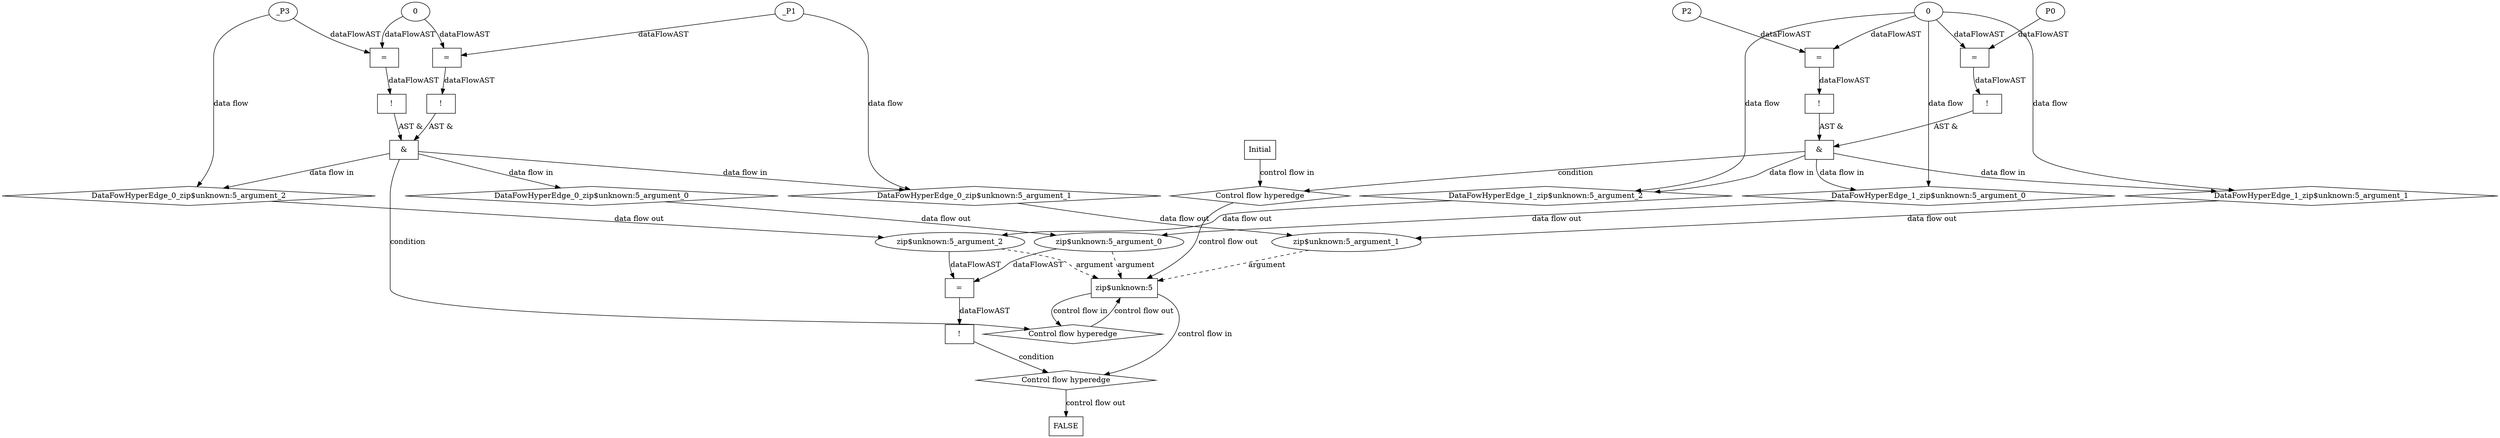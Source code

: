 digraph dag {
"zip$unknown:5" [label="zip$unknown:5" nodeName="zip$unknown:5" class=cfn  shape="rect"];
FALSE [label="FALSE" nodeName=FALSE class=cfn  shape="rect"];
Initial [label="Initial" nodeName=Initial class=cfn  shape="rect"];
ControlFowHyperEdge_0 [label="Control flow hyperedge" nodeName=ControlFowHyperEdge_0 class=controlFlowHyperEdge shape="diamond"];
"zip$unknown:5" -> ControlFowHyperEdge_0 [label="control flow in"]
ControlFowHyperEdge_0 -> "zip$unknown:5" [label="control flow out"]
ControlFowHyperEdge_1 [label="Control flow hyperedge" nodeName=ControlFowHyperEdge_1 class=controlFlowHyperEdge shape="diamond"];
"Initial" -> ControlFowHyperEdge_1 [label="control flow in"]
ControlFowHyperEdge_1 -> "zip$unknown:5" [label="control flow out"]
ControlFowHyperEdge_2 [label="Control flow hyperedge" nodeName=ControlFowHyperEdge_2 class=controlFlowHyperEdge shape="diamond"];
"zip$unknown:5" -> ControlFowHyperEdge_2 [label="control flow in"]
ControlFowHyperEdge_2 -> "FALSE" [label="control flow out"]
"zip$unknown:5_argument_0" [label="zip$unknown:5_argument_0" nodeName=argument0 class=argument  head="zip$unknown:5" shape="oval"];
"zip$unknown:5_argument_0" -> "zip$unknown:5"[label="argument" style="dashed"]
"zip$unknown:5_argument_1" [label="zip$unknown:5_argument_1" nodeName=argument1 class=argument  head="zip$unknown:5" shape="oval"];
"zip$unknown:5_argument_1" -> "zip$unknown:5"[label="argument" style="dashed"]
"zip$unknown:5_argument_2" [label="zip$unknown:5_argument_2" nodeName=argument2 class=argument  head="zip$unknown:5" shape="oval"];
"zip$unknown:5_argument_2" -> "zip$unknown:5"[label="argument" style="dashed"]

"xxxzip$unknown:5___zip$unknown:5_0xxx_and" [label="&" nodeName="xxxzip$unknown:5___zip$unknown:5_0xxx_and" class=Operator shape="rect"];
"xxxzip$unknown:5___zip$unknown:5_0xxxguard_0_node_0" [label="!" nodeName="xxxzip$unknown:5___zip$unknown:5_0xxxguard_0_node_0" class=Operator shape="rect"];
"xxxzip$unknown:5___zip$unknown:5_0xxxguard_0_node_1" [label="=" nodeName="xxxzip$unknown:5___zip$unknown:5_0xxxguard_0_node_1" class=Operator  shape="rect"];
"xxxzip$unknown:5___zip$unknown:5_0xxxguard_0_node_3" [label="0" nodeName="xxxzip$unknown:5___zip$unknown:5_0xxxguard_0_node_3" class=Literal ];
"xxxzip$unknown:5___zip$unknown:5_0xxxguard_0_node_1" -> "xxxzip$unknown:5___zip$unknown:5_0xxxguard_0_node_0"[label="dataFlowAST"]
"xxxzip$unknown:5___zip$unknown:5_0xxxdataFlow1_node_0" -> "xxxzip$unknown:5___zip$unknown:5_0xxxguard_0_node_1"[label="dataFlowAST"]
"xxxzip$unknown:5___zip$unknown:5_0xxxguard_0_node_3" -> "xxxzip$unknown:5___zip$unknown:5_0xxxguard_0_node_1"[label="dataFlowAST"]

"xxxzip$unknown:5___zip$unknown:5_0xxxguard_0_node_0" -> "xxxzip$unknown:5___zip$unknown:5_0xxx_and" [label="AST &"];
"xxxzip$unknown:5___zip$unknown:5_0xxxguard1_node_0" [label="!" nodeName="xxxzip$unknown:5___zip$unknown:5_0xxxguard1_node_0" class=Operator shape="rect"];
"xxxzip$unknown:5___zip$unknown:5_0xxxguard1_node_1" [label="=" nodeName="xxxzip$unknown:5___zip$unknown:5_0xxxguard1_node_1" class=Operator  shape="rect"];
"xxxzip$unknown:5___zip$unknown:5_0xxxguard1_node_1" -> "xxxzip$unknown:5___zip$unknown:5_0xxxguard1_node_0"[label="dataFlowAST"]
"xxxzip$unknown:5___zip$unknown:5_0xxxdataFlow_0_node_0" -> "xxxzip$unknown:5___zip$unknown:5_0xxxguard1_node_1"[label="dataFlowAST"]
"xxxzip$unknown:5___zip$unknown:5_0xxxguard_0_node_3" -> "xxxzip$unknown:5___zip$unknown:5_0xxxguard1_node_1"[label="dataFlowAST"]

"xxxzip$unknown:5___zip$unknown:5_0xxxguard1_node_0" -> "xxxzip$unknown:5___zip$unknown:5_0xxx_and" [label="AST &"];
"xxxzip$unknown:5___zip$unknown:5_0xxx_and" -> "ControlFowHyperEdge_0" [label="condition"];
"xxxzip$unknown:5___zip$unknown:5_0xxxdataFlow_0_node_0" [label="_P1" nodeName="xxxzip$unknown:5___zip$unknown:5_0xxxdataFlow_0_node_0" class=Constant ];

"xxxzip$unknown:5___zip$unknown:5_0xxxdataFlow_0_node_0" -> "DataFowHyperEdge_0_zip$unknown:5_argument_1" [label="data flow"];
"xxxzip$unknown:5___zip$unknown:5_0xxxdataFlow1_node_0" [label="_P3" nodeName="xxxzip$unknown:5___zip$unknown:5_0xxxdataFlow1_node_0" class=Constant ];

"xxxzip$unknown:5___zip$unknown:5_0xxxdataFlow1_node_0" -> "DataFowHyperEdge_0_zip$unknown:5_argument_2" [label="data flow"];
"xxxzip$unknown:5___Initial_1xxx_and" [label="&" nodeName="xxxzip$unknown:5___Initial_1xxx_and" class=Operator shape="rect"];
"xxxzip$unknown:5___Initial_1xxxguard_0_node_0" [label="!" nodeName="xxxzip$unknown:5___Initial_1xxxguard_0_node_0" class=Operator shape="rect"];
"xxxzip$unknown:5___Initial_1xxxguard_0_node_1" [label="=" nodeName="xxxzip$unknown:5___Initial_1xxxguard_0_node_1" class=Operator  shape="rect"];
"xxxzip$unknown:5___Initial_1xxxguard_0_node_2" [label="P2" nodeName="xxxzip$unknown:5___Initial_1xxxguard_0_node_2" class=Constant ];
"xxxzip$unknown:5___Initial_1xxxguard_0_node_1" -> "xxxzip$unknown:5___Initial_1xxxguard_0_node_0"[label="dataFlowAST"]
"xxxzip$unknown:5___Initial_1xxxguard_0_node_2" -> "xxxzip$unknown:5___Initial_1xxxguard_0_node_1"[label="dataFlowAST"]
"xxxzip$unknown:5___Initial_1xxxdataFlow_0_node_0" -> "xxxzip$unknown:5___Initial_1xxxguard_0_node_1"[label="dataFlowAST"]

"xxxzip$unknown:5___Initial_1xxxguard_0_node_0" -> "xxxzip$unknown:5___Initial_1xxx_and" [label="AST &"];
"xxxzip$unknown:5___Initial_1xxxguard1_node_0" [label="!" nodeName="xxxzip$unknown:5___Initial_1xxxguard1_node_0" class=Operator shape="rect"];
"xxxzip$unknown:5___Initial_1xxxguard1_node_1" [label="=" nodeName="xxxzip$unknown:5___Initial_1xxxguard1_node_1" class=Operator  shape="rect"];
"xxxzip$unknown:5___Initial_1xxxguard1_node_2" [label="P0" nodeName="xxxzip$unknown:5___Initial_1xxxguard1_node_2" class=Constant ];
"xxxzip$unknown:5___Initial_1xxxguard1_node_1" -> "xxxzip$unknown:5___Initial_1xxxguard1_node_0"[label="dataFlowAST"]
"xxxzip$unknown:5___Initial_1xxxguard1_node_2" -> "xxxzip$unknown:5___Initial_1xxxguard1_node_1"[label="dataFlowAST"]
"xxxzip$unknown:5___Initial_1xxxdataFlow_0_node_0" -> "xxxzip$unknown:5___Initial_1xxxguard1_node_1"[label="dataFlowAST"]

"xxxzip$unknown:5___Initial_1xxxguard1_node_0" -> "xxxzip$unknown:5___Initial_1xxx_and" [label="AST &"];
"xxxzip$unknown:5___Initial_1xxx_and" -> "ControlFowHyperEdge_1" [label="condition"];
"xxxzip$unknown:5___Initial_1xxxdataFlow_0_node_0" [label="0" nodeName="xxxzip$unknown:5___Initial_1xxxdataFlow_0_node_0" class=Literal ];

"xxxzip$unknown:5___Initial_1xxxdataFlow_0_node_0" -> "DataFowHyperEdge_1_zip$unknown:5_argument_0" [label="data flow"];

"xxxzip$unknown:5___Initial_1xxxdataFlow_0_node_0" -> "DataFowHyperEdge_1_zip$unknown:5_argument_1" [label="data flow"];

"xxxzip$unknown:5___Initial_1xxxdataFlow_0_node_0" -> "DataFowHyperEdge_1_zip$unknown:5_argument_2" [label="data flow"];
"xxxFALSE___zip$unknown:5_2xxxguard_0_node_0" [label="!" nodeName="xxxFALSE___zip$unknown:5_2xxxguard_0_node_0" class=Operator shape="rect"];
"xxxFALSE___zip$unknown:5_2xxxguard_0_node_1" [label="=" nodeName="xxxFALSE___zip$unknown:5_2xxxguard_0_node_1" class=Operator  shape="rect"];
"xxxFALSE___zip$unknown:5_2xxxguard_0_node_1" -> "xxxFALSE___zip$unknown:5_2xxxguard_0_node_0"[label="dataFlowAST"]
"zip$unknown:5_argument_0" -> "xxxFALSE___zip$unknown:5_2xxxguard_0_node_1"[label="dataFlowAST"]
"zip$unknown:5_argument_2" -> "xxxFALSE___zip$unknown:5_2xxxguard_0_node_1"[label="dataFlowAST"]

"xxxFALSE___zip$unknown:5_2xxxguard_0_node_0" -> "ControlFowHyperEdge_2" [label="condition"];
"DataFowHyperEdge_0_zip$unknown:5_argument_0" [label="DataFowHyperEdge_0_zip$unknown:5_argument_0" nodeName="DataFowHyperEdge_0_zip$unknown:5_argument_0" class=DataFlowHyperedge shape="diamond"];
"DataFowHyperEdge_0_zip$unknown:5_argument_0" -> "zip$unknown:5_argument_0"[label="data flow out"]
"xxxzip$unknown:5___zip$unknown:5_0xxx_and" -> "DataFowHyperEdge_0_zip$unknown:5_argument_0"[label="data flow in"]
"DataFowHyperEdge_0_zip$unknown:5_argument_1" [label="DataFowHyperEdge_0_zip$unknown:5_argument_1" nodeName="DataFowHyperEdge_0_zip$unknown:5_argument_1" class=DataFlowHyperedge shape="diamond"];
"DataFowHyperEdge_0_zip$unknown:5_argument_1" -> "zip$unknown:5_argument_1"[label="data flow out"]
"xxxzip$unknown:5___zip$unknown:5_0xxx_and" -> "DataFowHyperEdge_0_zip$unknown:5_argument_1"[label="data flow in"]
"DataFowHyperEdge_0_zip$unknown:5_argument_2" [label="DataFowHyperEdge_0_zip$unknown:5_argument_2" nodeName="DataFowHyperEdge_0_zip$unknown:5_argument_2" class=DataFlowHyperedge shape="diamond"];
"DataFowHyperEdge_0_zip$unknown:5_argument_2" -> "zip$unknown:5_argument_2"[label="data flow out"]
"xxxzip$unknown:5___zip$unknown:5_0xxx_and" -> "DataFowHyperEdge_0_zip$unknown:5_argument_2"[label="data flow in"]
"DataFowHyperEdge_1_zip$unknown:5_argument_0" [label="DataFowHyperEdge_1_zip$unknown:5_argument_0" nodeName="DataFowHyperEdge_1_zip$unknown:5_argument_0" class=DataFlowHyperedge shape="diamond"];
"DataFowHyperEdge_1_zip$unknown:5_argument_0" -> "zip$unknown:5_argument_0"[label="data flow out"]
"xxxzip$unknown:5___Initial_1xxx_and" -> "DataFowHyperEdge_1_zip$unknown:5_argument_0"[label="data flow in"]
"DataFowHyperEdge_1_zip$unknown:5_argument_1" [label="DataFowHyperEdge_1_zip$unknown:5_argument_1" nodeName="DataFowHyperEdge_1_zip$unknown:5_argument_1" class=DataFlowHyperedge shape="diamond"];
"DataFowHyperEdge_1_zip$unknown:5_argument_1" -> "zip$unknown:5_argument_1"[label="data flow out"]
"xxxzip$unknown:5___Initial_1xxx_and" -> "DataFowHyperEdge_1_zip$unknown:5_argument_1"[label="data flow in"]
"DataFowHyperEdge_1_zip$unknown:5_argument_2" [label="DataFowHyperEdge_1_zip$unknown:5_argument_2" nodeName="DataFowHyperEdge_1_zip$unknown:5_argument_2" class=DataFlowHyperedge shape="diamond"];
"DataFowHyperEdge_1_zip$unknown:5_argument_2" -> "zip$unknown:5_argument_2"[label="data flow out"]
"xxxzip$unknown:5___Initial_1xxx_and" -> "DataFowHyperEdge_1_zip$unknown:5_argument_2"[label="data flow in"]




}
